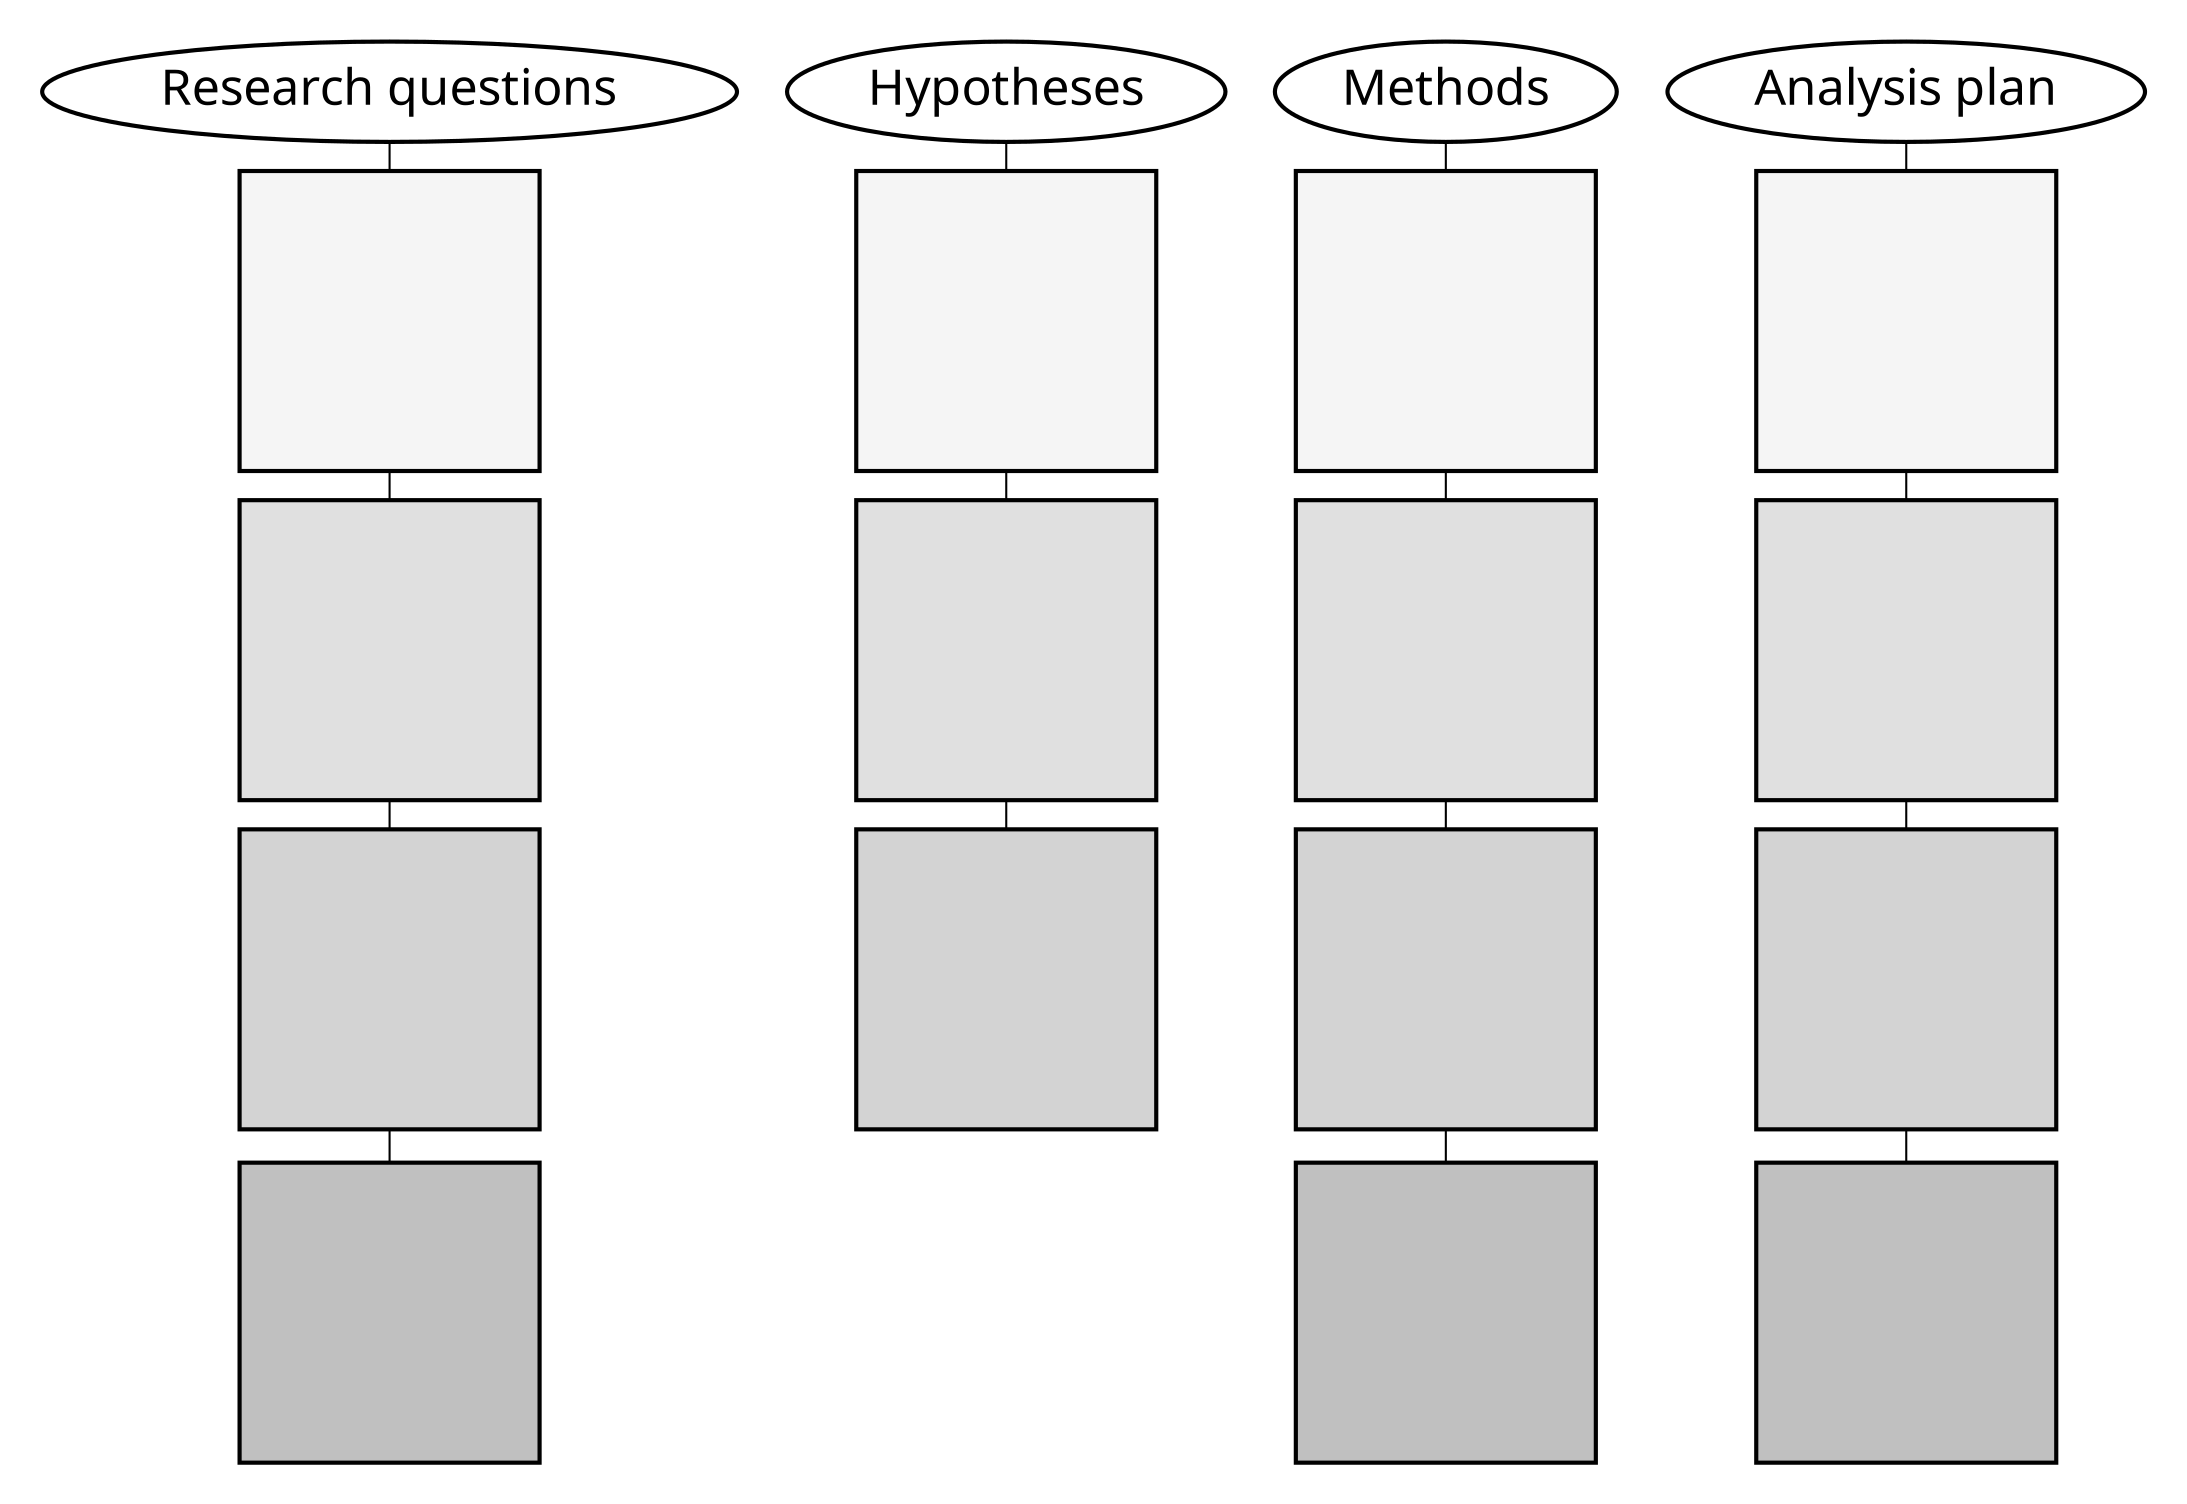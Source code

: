 digraph pr {

  graph[ranksep = 0.2]
  subgraph cluster_0 {
    node [
      style="filled,setlinewidth(2)",
      width=2, 
      shape=square,
      fontname = Ubuntu, 
    ]
    edge [arrowhead=none]
    label = "";
    color=none

    a0 [
      fillcolor=white
      fontsize = 24,
      shape=ellipse,
      label="Research questions"
    ]
    a1 [
      fillcolor="#F5F5F5"
      label=""
    ]
    a2 [
      fillcolor="#E0E0E0"
      label=""
    ]
    a3 [
      fillcolor="#D3D3D3"
      label=""
    ]
    a4 [
      fillcolor="#C0C0C0"
      label=""
    ]
    
    a0 -> a1
    a1 -> a2
    a2 -> a3
    a3 -> a4

  }

  subgraph cluster_1 {
    node [
      style="filled,setlinewidth(2)",
      width=2, 
      shape=square,
      fontname = Ubuntu, 
    ]
    edge [arrowhead=none]
    label = "";
    color=none
    
    b0 [
      fillcolor=white
      fontsize = 24,
      shape=ellipse,
      label = "Hypotheses"
    ]
    b1 [
      fillcolor="#F5F5F5"
      label=""
    ]
    b2 [
      fillcolor="#E0E0E0"
      label=""
    ]
    b3 [
      fillcolor="#D3D3D3"
      label=""
    ]

    b0 -> b1
    b1 -> b2
    b2 -> b3
  }
  
  subgraph cluster_2 {
    node [
      style="filled,setlinewidth(2)",
      width=2, 
      shape=square,
      fontname = Ubuntu, 
     ]
    edge [arrowhead=none]
    label = "";
    color=none
    
    c0 [
      fillcolor=white
      fontsize = 24,
      shape=ellipse,
      label = "Methods"
    ]
    c1 [
      fillcolor="#F5F5F5"
      label=""
    ]
    c2 [
      fillcolor="#E0E0E0"
      label=""
    ]
    c3 [
      fillcolor="#D3D3D3"
      label=""
    ]
    c4 [
      fillcolor="#C0C0C0"
      label=""
    ]
    
    c0 -> c1
    c1 -> c2
    c2 -> c3
    c3 -> c4
  }
  
  subgraph cluster_3 {
    node [
      style="filled,setlinewidth(2)",
      width=2, 
      shape=square,
      fontname = Ubuntu, 
    ]
    edge [arrowhead=none]
    label = "";
    color=none

    d0 [
      fillcolor=white,
      fontsize = 24,
      shape=ellipse,
      label = "Analysis plan"
    ]
    d1 [
      fillcolor="#F5F5F5"
      label=""
    ]
    d2 [
      fillcolor="#E0E0E0"
      label=""
    ]
    d3 [
      fillcolor="#D3D3D3"
      label=""
    ]
    d4 [
      fillcolor="#C0C0C0"
      label=""
    ]
    
    d0 -> d1
    d1 -> d2
    d2 -> d3
    d3 -> d4
  }
  
}
